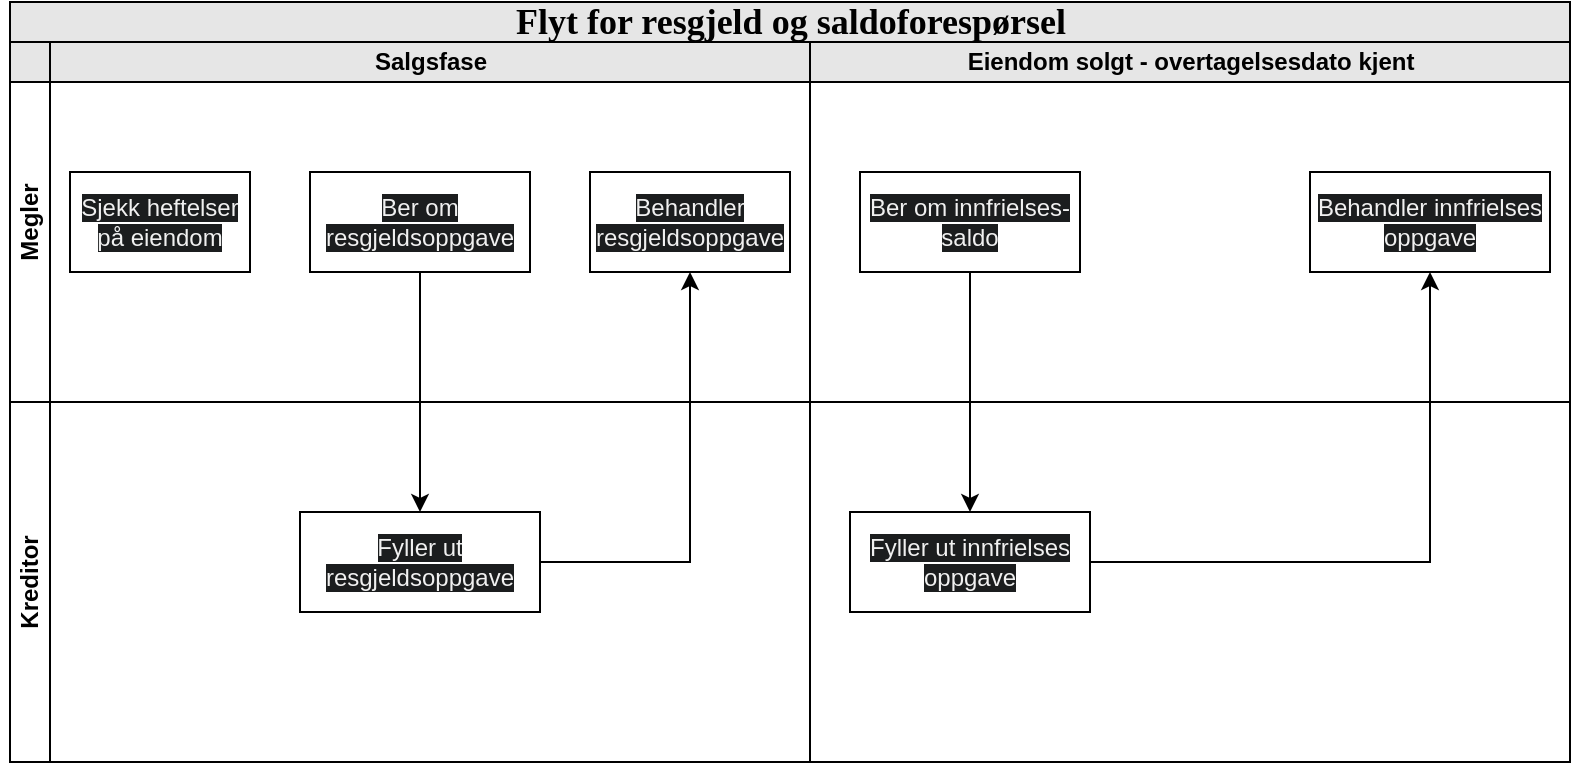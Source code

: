 <mxfile version="24.1.0" type="device">
  <diagram name="Page-1" id="74e2e168-ea6b-b213-b513-2b3c1d86103e">
    <mxGraphModel dx="1025" dy="878" grid="1" gridSize="10" guides="1" tooltips="1" connect="1" arrows="1" fold="1" page="1" pageScale="1" pageWidth="1100" pageHeight="850" background="none" math="0" shadow="0">
      <root>
        <mxCell id="0" />
        <mxCell id="1" parent="0" />
        <mxCell id="77e6c97f196da883-1" value="&lt;font style=&quot;font-size: 18px;&quot;&gt;Flyt for resgjeld og saldoforespørsel&lt;/font&gt;" style="swimlane;html=1;childLayout=stackLayout;startSize=20;rounded=0;shadow=0;labelBackgroundColor=none;strokeWidth=1;fontFamily=Verdana;fontSize=8;align=center;fillColor=#E6E6E6;" parent="1" vertex="1">
          <mxGeometry x="70" y="40" width="780" height="200" as="geometry" />
        </mxCell>
        <mxCell id="77e6c97f196da883-4" value="Lane 3" style="swimlane;html=1;startSize=20;fillColor=#E6E6E6;" parent="77e6c97f196da883-1" vertex="1">
          <mxGeometry y="20" width="400" height="180" as="geometry" />
        </mxCell>
        <mxCell id="77e6c97f196da883-5" value="Salgsfase" style="swimlane;html=1;startSize=20;fillColor=#E6E6E6;" parent="77e6c97f196da883-4" vertex="1">
          <mxGeometry x="20" width="380" height="180" as="geometry" />
        </mxCell>
        <mxCell id="SMqvmebVRmXr8g2wHXDr-20" value="&lt;meta charset=&quot;utf-8&quot;&gt;&lt;span style=&quot;color: rgb(240, 240, 240); font-family: Helvetica; font-size: 12px; font-style: normal; font-variant-ligatures: normal; font-variant-caps: normal; font-weight: 400; letter-spacing: normal; orphans: 2; text-align: center; text-indent: 0px; text-transform: none; widows: 2; word-spacing: 0px; -webkit-text-stroke-width: 0px; white-space: normal; background-color: rgb(27, 29, 30); text-decoration-thickness: initial; text-decoration-style: initial; text-decoration-color: initial; display: inline !important; float: none;&quot;&gt;Sjekk heftelser på eiendom&lt;/span&gt;" style="rounded=0;whiteSpace=wrap;html=1;" parent="77e6c97f196da883-5" vertex="1">
          <mxGeometry x="10" y="65" width="90" height="50" as="geometry" />
        </mxCell>
        <mxCell id="SMqvmebVRmXr8g2wHXDr-21" value="&lt;span style=&quot;color: rgb(240, 240, 240); font-family: Helvetica; font-size: 12px; font-style: normal; font-variant-ligatures: normal; font-variant-caps: normal; font-weight: 400; letter-spacing: normal; orphans: 2; text-align: center; text-indent: 0px; text-transform: none; widows: 2; word-spacing: 0px; -webkit-text-stroke-width: 0px; white-space: normal; background-color: rgb(27, 29, 30); text-decoration-thickness: initial; text-decoration-style: initial; text-decoration-color: initial; display: inline !important; float: none;&quot;&gt;Ber om resgjeldsoppgave&lt;/span&gt;" style="rounded=0;whiteSpace=wrap;html=1;" parent="77e6c97f196da883-5" vertex="1">
          <mxGeometry x="130" y="65" width="110" height="50" as="geometry" />
        </mxCell>
        <mxCell id="SMqvmebVRmXr8g2wHXDr-23" value="&lt;span style=&quot;color: rgb(240, 240, 240); font-family: Helvetica; font-size: 12px; font-style: normal; font-variant-ligatures: normal; font-variant-caps: normal; font-weight: 400; letter-spacing: normal; orphans: 2; text-align: center; text-indent: 0px; text-transform: none; widows: 2; word-spacing: 0px; -webkit-text-stroke-width: 0px; white-space: normal; background-color: rgb(27, 29, 30); text-decoration-thickness: initial; text-decoration-style: initial; text-decoration-color: initial; display: inline !important; float: none;&quot;&gt;Behandler resgjeldsoppgave&lt;/span&gt;" style="rounded=0;whiteSpace=wrap;html=1;" parent="77e6c97f196da883-5" vertex="1">
          <mxGeometry x="270" y="65" width="100" height="50" as="geometry" />
        </mxCell>
        <mxCell id="SMqvmebVRmXr8g2wHXDr-2" value="&lt;b&gt;Megler&lt;/b&gt;" style="text;html=1;align=center;verticalAlign=middle;whiteSpace=wrap;rounded=0;direction=west;flipV=0;rotation=-90;" parent="77e6c97f196da883-4" vertex="1">
          <mxGeometry x="-20" y="75" width="60" height="30" as="geometry" />
        </mxCell>
        <mxCell id="77e6c97f196da883-6" value="Eiendom solgt - overtagelsesdato kjent" style="swimlane;html=1;startSize=20;fillColor=#E6E6E6;" parent="77e6c97f196da883-1" vertex="1">
          <mxGeometry x="400" y="20" width="380" height="180" as="geometry" />
        </mxCell>
        <mxCell id="SMqvmebVRmXr8g2wHXDr-26" value="&lt;span style=&quot;color: rgb(240, 240, 240); font-family: Helvetica; font-size: 12px; font-style: normal; font-variant-ligatures: normal; font-variant-caps: normal; font-weight: 400; letter-spacing: normal; orphans: 2; text-align: center; text-indent: 0px; text-transform: none; widows: 2; word-spacing: 0px; -webkit-text-stroke-width: 0px; white-space: normal; background-color: rgb(27, 29, 30); text-decoration-thickness: initial; text-decoration-style: initial; text-decoration-color: initial; display: inline !important; float: none;&quot;&gt;Behandler innfrielses oppgave&lt;/span&gt;" style="rounded=0;whiteSpace=wrap;html=1;" parent="77e6c97f196da883-6" vertex="1">
          <mxGeometry x="250" y="65" width="120" height="50" as="geometry" />
        </mxCell>
        <mxCell id="SMqvmebVRmXr8g2wHXDr-30" value="&lt;span style=&quot;color: rgb(240, 240, 240); font-family: Helvetica; font-size: 12px; font-style: normal; font-variant-ligatures: normal; font-variant-caps: normal; font-weight: 400; letter-spacing: normal; orphans: 2; text-align: center; text-indent: 0px; text-transform: none; widows: 2; word-spacing: 0px; -webkit-text-stroke-width: 0px; white-space: normal; background-color: rgb(27, 29, 30); text-decoration-thickness: initial; text-decoration-style: initial; text-decoration-color: initial; display: inline !important; float: none;&quot;&gt;Ber om innfrielses-saldo&lt;/span&gt;" style="rounded=0;whiteSpace=wrap;html=1;" parent="77e6c97f196da883-6" vertex="1">
          <mxGeometry x="25" y="65" width="110" height="50" as="geometry" />
        </mxCell>
        <mxCell id="SMqvmebVRmXr8g2wHXDr-14" value="" style="swimlane;html=1;startSize=0;fillColor=#E6E6E6;" parent="1" vertex="1">
          <mxGeometry x="70" y="240" width="20" height="180" as="geometry" />
        </mxCell>
        <mxCell id="SMqvmebVRmXr8g2wHXDr-11" value="Kreditor" style="text;html=1;align=center;verticalAlign=middle;whiteSpace=wrap;rounded=0;direction=west;flipV=0;rotation=-90;fontStyle=1" parent="SMqvmebVRmXr8g2wHXDr-14" vertex="1">
          <mxGeometry x="-20" y="75" width="60" height="30" as="geometry" />
        </mxCell>
        <mxCell id="SMqvmebVRmXr8g2wHXDr-15" value="" style="swimlane;html=1;startSize=0;fillColor=#CCCCCC;" parent="1" vertex="1">
          <mxGeometry x="90" y="240" width="380" height="180" as="geometry" />
        </mxCell>
        <mxCell id="SMqvmebVRmXr8g2wHXDr-31" value="&lt;span style=&quot;color: rgb(240, 240, 240); font-family: Helvetica; font-size: 12px; font-style: normal; font-variant-ligatures: normal; font-variant-caps: normal; font-weight: 400; letter-spacing: normal; orphans: 2; text-align: center; text-indent: 0px; text-transform: none; widows: 2; word-spacing: 0px; -webkit-text-stroke-width: 0px; white-space: normal; background-color: rgb(27, 29, 30); text-decoration-thickness: initial; text-decoration-style: initial; text-decoration-color: initial; display: inline !important; float: none;&quot;&gt;Fyller ut resgjeldsoppgave&lt;/span&gt;" style="rounded=0;whiteSpace=wrap;html=1;" parent="SMqvmebVRmXr8g2wHXDr-15" vertex="1">
          <mxGeometry x="125" y="55" width="120" height="50" as="geometry" />
        </mxCell>
        <mxCell id="SMqvmebVRmXr8g2wHXDr-18" value="" style="swimlane;html=1;startSize=0;fillColor=#E6E6E6;" parent="1" vertex="1">
          <mxGeometry x="470" y="240" width="380" height="180" as="geometry" />
        </mxCell>
        <mxCell id="SMqvmebVRmXr8g2wHXDr-25" value="&lt;span style=&quot;color: rgb(240, 240, 240); font-family: Helvetica; font-size: 12px; font-style: normal; font-variant-ligatures: normal; font-variant-caps: normal; font-weight: 400; letter-spacing: normal; orphans: 2; text-align: center; text-indent: 0px; text-transform: none; widows: 2; word-spacing: 0px; -webkit-text-stroke-width: 0px; white-space: normal; background-color: rgb(27, 29, 30); text-decoration-thickness: initial; text-decoration-style: initial; text-decoration-color: initial; display: inline !important; float: none;&quot;&gt;Fyller ut innfrielses oppgave&lt;/span&gt;" style="rounded=0;whiteSpace=wrap;html=1;" parent="SMqvmebVRmXr8g2wHXDr-18" vertex="1">
          <mxGeometry x="20" y="55" width="120" height="50" as="geometry" />
        </mxCell>
        <mxCell id="SMqvmebVRmXr8g2wHXDr-32" style="edgeStyle=orthogonalEdgeStyle;rounded=0;orthogonalLoop=1;jettySize=auto;html=1;entryX=0.5;entryY=0;entryDx=0;entryDy=0;" parent="1" source="SMqvmebVRmXr8g2wHXDr-21" target="SMqvmebVRmXr8g2wHXDr-31" edge="1">
          <mxGeometry relative="1" as="geometry" />
        </mxCell>
        <mxCell id="SMqvmebVRmXr8g2wHXDr-33" style="edgeStyle=orthogonalEdgeStyle;rounded=0;orthogonalLoop=1;jettySize=auto;html=1;entryX=0.5;entryY=1;entryDx=0;entryDy=0;" parent="1" source="SMqvmebVRmXr8g2wHXDr-31" target="SMqvmebVRmXr8g2wHXDr-23" edge="1">
          <mxGeometry relative="1" as="geometry" />
        </mxCell>
        <mxCell id="SMqvmebVRmXr8g2wHXDr-34" style="edgeStyle=orthogonalEdgeStyle;rounded=0;orthogonalLoop=1;jettySize=auto;html=1;entryX=0.5;entryY=0;entryDx=0;entryDy=0;" parent="1" source="SMqvmebVRmXr8g2wHXDr-30" target="SMqvmebVRmXr8g2wHXDr-25" edge="1">
          <mxGeometry relative="1" as="geometry" />
        </mxCell>
        <mxCell id="SMqvmebVRmXr8g2wHXDr-35" style="edgeStyle=orthogonalEdgeStyle;rounded=0;orthogonalLoop=1;jettySize=auto;html=1;entryX=0.5;entryY=1;entryDx=0;entryDy=0;" parent="1" source="SMqvmebVRmXr8g2wHXDr-25" target="SMqvmebVRmXr8g2wHXDr-26" edge="1">
          <mxGeometry relative="1" as="geometry" />
        </mxCell>
      </root>
    </mxGraphModel>
  </diagram>
</mxfile>
